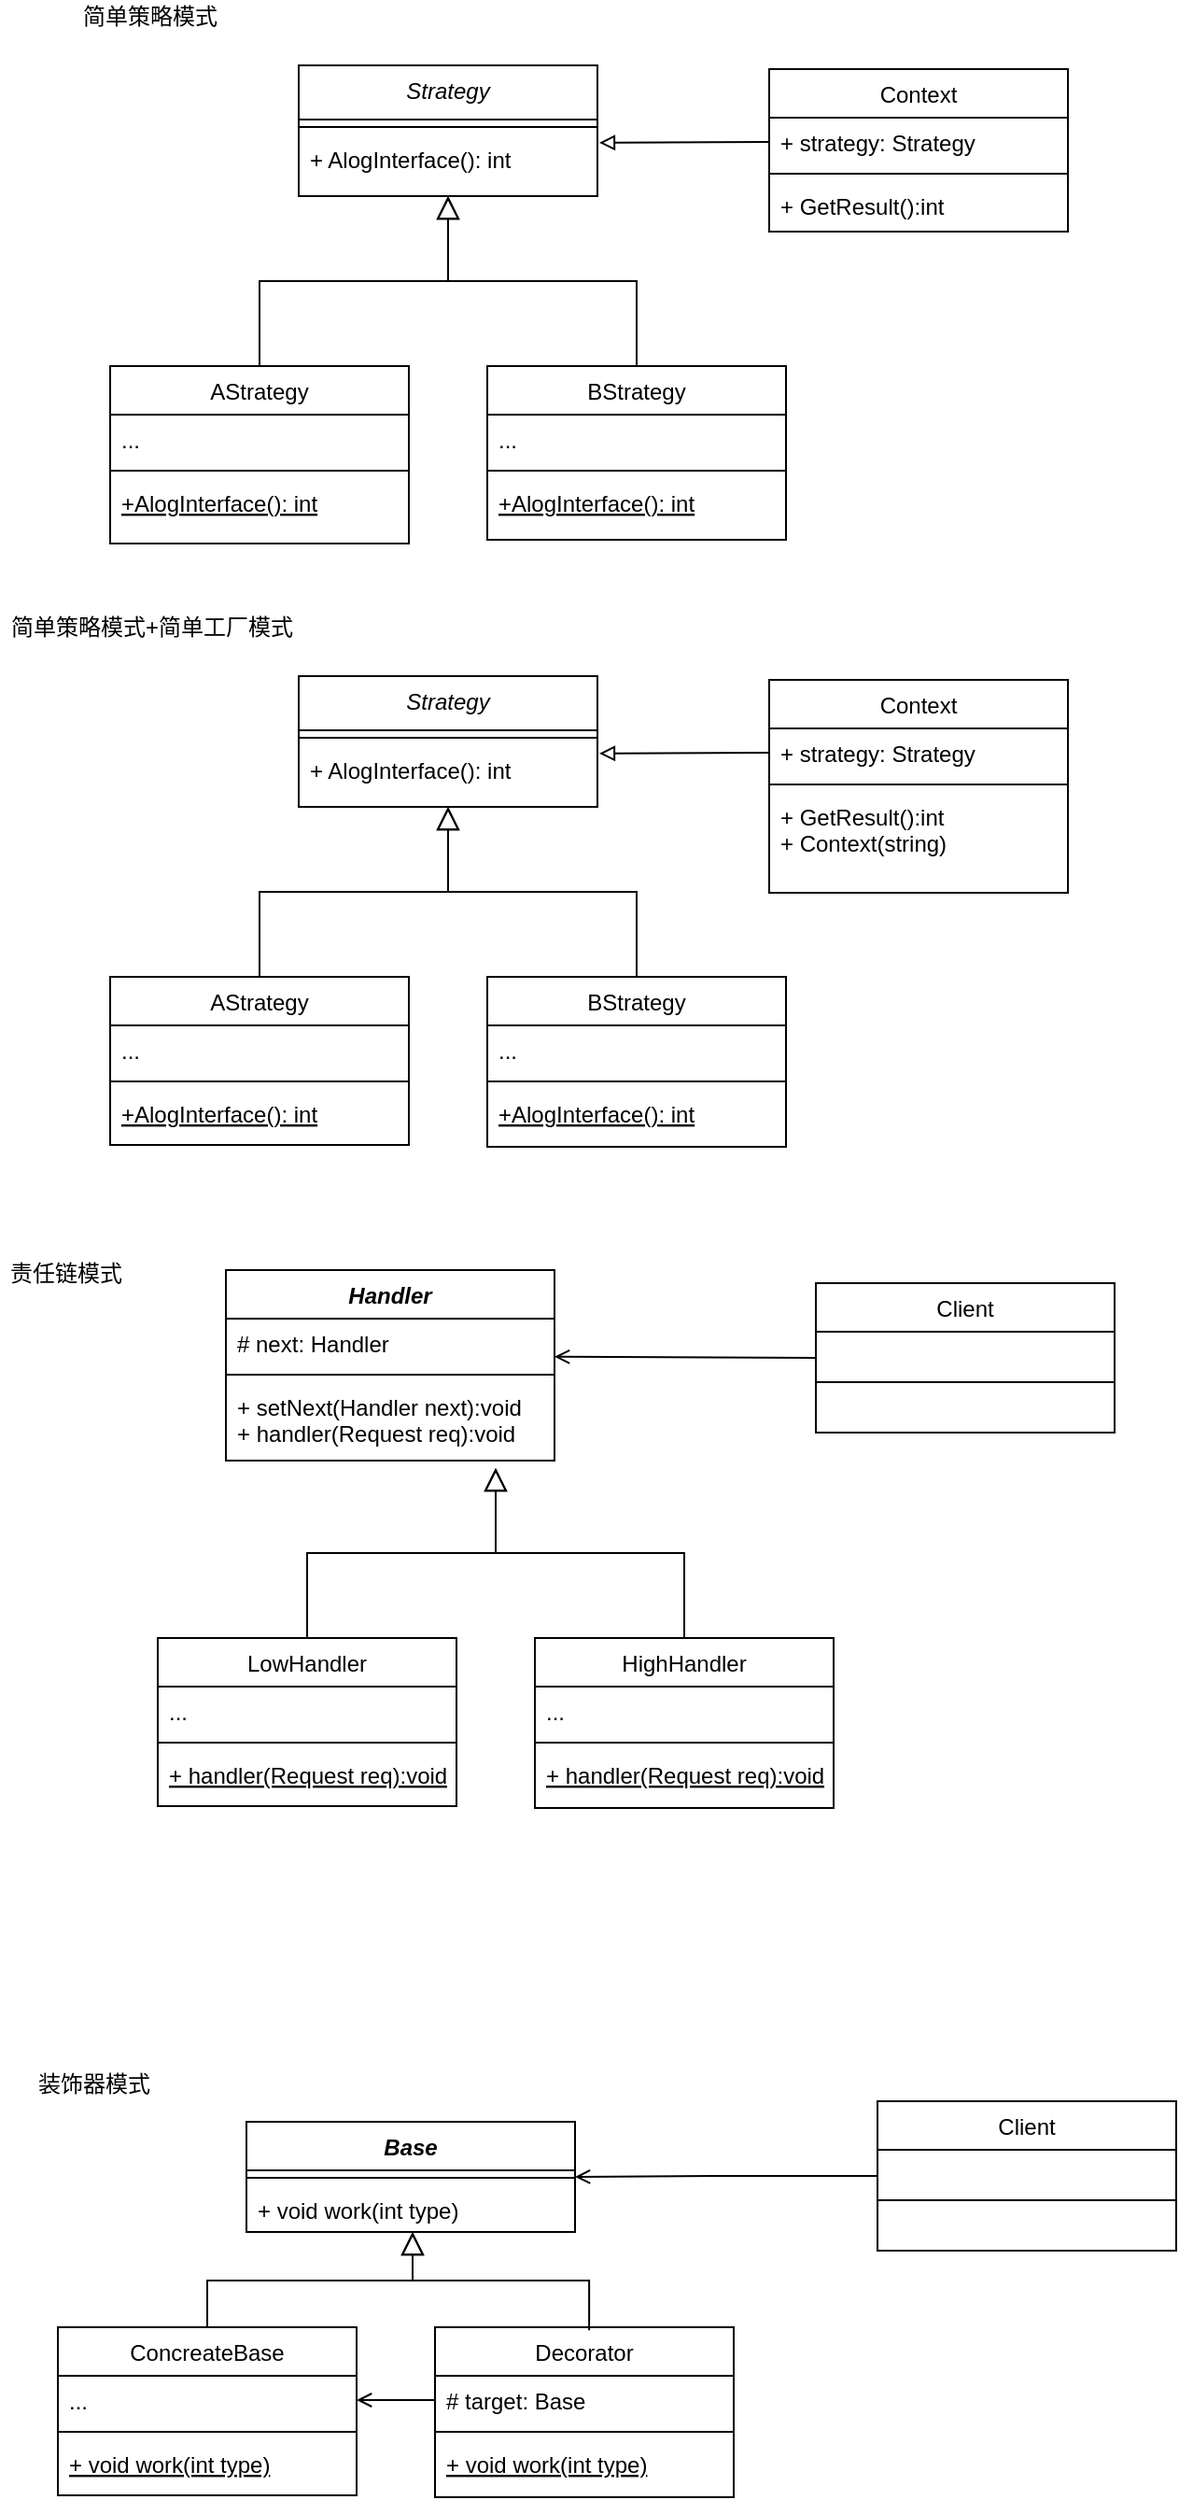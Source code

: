 <mxfile version="17.2.4" type="device"><diagram id="C5RBs43oDa-KdzZeNtuy" name="Page-1"><mxGraphModel dx="711" dy="429" grid="0" gridSize="10" guides="1" tooltips="1" connect="1" arrows="1" fold="1" page="1" pageScale="1" pageWidth="827" pageHeight="1169" math="0" shadow="0"><root><mxCell id="WIyWlLk6GJQsqaUBKTNV-0"/><mxCell id="WIyWlLk6GJQsqaUBKTNV-1" parent="WIyWlLk6GJQsqaUBKTNV-0"/><mxCell id="zkfFHV4jXpPFQw0GAbJ--0" value="Strategy" style="swimlane;fontStyle=2;align=center;verticalAlign=top;childLayout=stackLayout;horizontal=1;startSize=29;horizontalStack=0;resizeParent=1;resizeLast=0;collapsible=1;marginBottom=0;rounded=0;shadow=0;strokeWidth=1;" parent="WIyWlLk6GJQsqaUBKTNV-1" vertex="1"><mxGeometry x="220" y="120" width="160" height="70" as="geometry"><mxRectangle x="230" y="140" width="160" height="26" as="alternateBounds"/></mxGeometry></mxCell><mxCell id="zkfFHV4jXpPFQw0GAbJ--4" value="" style="line;html=1;strokeWidth=1;align=left;verticalAlign=middle;spacingTop=-1;spacingLeft=3;spacingRight=3;rotatable=0;labelPosition=right;points=[];portConstraint=eastwest;" parent="zkfFHV4jXpPFQw0GAbJ--0" vertex="1"><mxGeometry y="29" width="160" height="8" as="geometry"/></mxCell><mxCell id="zkfFHV4jXpPFQw0GAbJ--5" value="+ AlogInterface(): int" style="text;align=left;verticalAlign=top;spacingLeft=4;spacingRight=4;overflow=hidden;rotatable=0;points=[[0,0.5],[1,0.5]];portConstraint=eastwest;" parent="zkfFHV4jXpPFQw0GAbJ--0" vertex="1"><mxGeometry y="37" width="160" height="23" as="geometry"/></mxCell><mxCell id="zkfFHV4jXpPFQw0GAbJ--6" value="AStrategy" style="swimlane;fontStyle=0;align=center;verticalAlign=top;childLayout=stackLayout;horizontal=1;startSize=26;horizontalStack=0;resizeParent=1;resizeLast=0;collapsible=1;marginBottom=0;rounded=0;shadow=0;strokeWidth=1;" parent="WIyWlLk6GJQsqaUBKTNV-1" vertex="1"><mxGeometry x="119" y="281" width="160" height="95" as="geometry"><mxRectangle x="130" y="380" width="160" height="26" as="alternateBounds"/></mxGeometry></mxCell><mxCell id="zkfFHV4jXpPFQw0GAbJ--7" value="..." style="text;align=left;verticalAlign=top;spacingLeft=4;spacingRight=4;overflow=hidden;rotatable=0;points=[[0,0.5],[1,0.5]];portConstraint=eastwest;" parent="zkfFHV4jXpPFQw0GAbJ--6" vertex="1"><mxGeometry y="26" width="160" height="26" as="geometry"/></mxCell><mxCell id="zkfFHV4jXpPFQw0GAbJ--9" value="" style="line;html=1;strokeWidth=1;align=left;verticalAlign=middle;spacingTop=-1;spacingLeft=3;spacingRight=3;rotatable=0;labelPosition=right;points=[];portConstraint=eastwest;" parent="zkfFHV4jXpPFQw0GAbJ--6" vertex="1"><mxGeometry y="52" width="160" height="8" as="geometry"/></mxCell><mxCell id="zkfFHV4jXpPFQw0GAbJ--10" value="+AlogInterface(): int" style="text;align=left;verticalAlign=top;spacingLeft=4;spacingRight=4;overflow=hidden;rotatable=0;points=[[0,0.5],[1,0.5]];portConstraint=eastwest;fontStyle=4" parent="zkfFHV4jXpPFQw0GAbJ--6" vertex="1"><mxGeometry y="60" width="160" height="26" as="geometry"/></mxCell><mxCell id="zkfFHV4jXpPFQw0GAbJ--12" value="" style="endArrow=block;endSize=10;endFill=0;shadow=0;strokeWidth=1;rounded=0;edgeStyle=elbowEdgeStyle;elbow=vertical;" parent="WIyWlLk6GJQsqaUBKTNV-1" source="zkfFHV4jXpPFQw0GAbJ--6" target="zkfFHV4jXpPFQw0GAbJ--0" edge="1"><mxGeometry width="160" relative="1" as="geometry"><mxPoint x="200" y="203" as="sourcePoint"/><mxPoint x="200" y="203" as="targetPoint"/></mxGeometry></mxCell><mxCell id="zkfFHV4jXpPFQw0GAbJ--16" value="" style="endArrow=block;endSize=10;endFill=0;shadow=0;strokeWidth=1;rounded=0;edgeStyle=elbowEdgeStyle;elbow=vertical;exitX=0.5;exitY=0;exitDx=0;exitDy=0;" parent="WIyWlLk6GJQsqaUBKTNV-1" source="UuvxoceK0n72K5gJhey3-2" edge="1"><mxGeometry width="160" relative="1" as="geometry"><mxPoint x="385" y="244" as="sourcePoint"/><mxPoint x="300" y="190" as="targetPoint"/></mxGeometry></mxCell><mxCell id="zkfFHV4jXpPFQw0GAbJ--17" value="Context" style="swimlane;fontStyle=0;align=center;verticalAlign=top;childLayout=stackLayout;horizontal=1;startSize=26;horizontalStack=0;resizeParent=1;resizeLast=0;collapsible=1;marginBottom=0;rounded=0;shadow=0;strokeWidth=1;" parent="WIyWlLk6GJQsqaUBKTNV-1" vertex="1"><mxGeometry x="472" y="122" width="160" height="87" as="geometry"><mxRectangle x="550" y="140" width="160" height="26" as="alternateBounds"/></mxGeometry></mxCell><mxCell id="zkfFHV4jXpPFQw0GAbJ--18" value="+ strategy: Strategy " style="text;align=left;verticalAlign=top;spacingLeft=4;spacingRight=4;overflow=hidden;rotatable=0;points=[[0,0.5],[1,0.5]];portConstraint=eastwest;" parent="zkfFHV4jXpPFQw0GAbJ--17" vertex="1"><mxGeometry y="26" width="160" height="26" as="geometry"/></mxCell><mxCell id="zkfFHV4jXpPFQw0GAbJ--23" value="" style="line;html=1;strokeWidth=1;align=left;verticalAlign=middle;spacingTop=-1;spacingLeft=3;spacingRight=3;rotatable=0;labelPosition=right;points=[];portConstraint=eastwest;" parent="zkfFHV4jXpPFQw0GAbJ--17" vertex="1"><mxGeometry y="52" width="160" height="8" as="geometry"/></mxCell><mxCell id="zkfFHV4jXpPFQw0GAbJ--25" value="+ GetResult():int" style="text;align=left;verticalAlign=top;spacingLeft=4;spacingRight=4;overflow=hidden;rotatable=0;points=[[0,0.5],[1,0.5]];portConstraint=eastwest;" parent="zkfFHV4jXpPFQw0GAbJ--17" vertex="1"><mxGeometry y="60" width="160" height="26" as="geometry"/></mxCell><mxCell id="UuvxoceK0n72K5gJhey3-1" value="" style="endArrow=block;html=1;rounded=0;entryX=1.006;entryY=0.192;entryDx=0;entryDy=0;entryPerimeter=0;exitX=0;exitY=0.5;exitDx=0;exitDy=0;endFill=0;" parent="WIyWlLk6GJQsqaUBKTNV-1" source="zkfFHV4jXpPFQw0GAbJ--18" target="zkfFHV4jXpPFQw0GAbJ--5" edge="1"><mxGeometry width="50" height="50" relative="1" as="geometry"><mxPoint x="387" y="331" as="sourcePoint"/><mxPoint x="437" y="281" as="targetPoint"/></mxGeometry></mxCell><mxCell id="UuvxoceK0n72K5gJhey3-2" value="BStrategy" style="swimlane;fontStyle=0;align=center;verticalAlign=top;childLayout=stackLayout;horizontal=1;startSize=26;horizontalStack=0;resizeParent=1;resizeLast=0;collapsible=1;marginBottom=0;rounded=0;shadow=0;strokeWidth=1;" parent="WIyWlLk6GJQsqaUBKTNV-1" vertex="1"><mxGeometry x="321" y="281" width="160" height="93" as="geometry"><mxRectangle x="130" y="380" width="160" height="26" as="alternateBounds"/></mxGeometry></mxCell><mxCell id="UuvxoceK0n72K5gJhey3-3" value="..." style="text;align=left;verticalAlign=top;spacingLeft=4;spacingRight=4;overflow=hidden;rotatable=0;points=[[0,0.5],[1,0.5]];portConstraint=eastwest;" parent="UuvxoceK0n72K5gJhey3-2" vertex="1"><mxGeometry y="26" width="160" height="26" as="geometry"/></mxCell><mxCell id="UuvxoceK0n72K5gJhey3-4" value="" style="line;html=1;strokeWidth=1;align=left;verticalAlign=middle;spacingTop=-1;spacingLeft=3;spacingRight=3;rotatable=0;labelPosition=right;points=[];portConstraint=eastwest;" parent="UuvxoceK0n72K5gJhey3-2" vertex="1"><mxGeometry y="52" width="160" height="8" as="geometry"/></mxCell><mxCell id="UuvxoceK0n72K5gJhey3-5" value="+AlogInterface(): int" style="text;align=left;verticalAlign=top;spacingLeft=4;spacingRight=4;overflow=hidden;rotatable=0;points=[[0,0.5],[1,0.5]];portConstraint=eastwest;fontStyle=4" parent="UuvxoceK0n72K5gJhey3-2" vertex="1"><mxGeometry y="60" width="160" height="26" as="geometry"/></mxCell><mxCell id="UuvxoceK0n72K5gJhey3-6" value="简单策略模式" style="text;html=1;align=center;verticalAlign=middle;resizable=0;points=[];autosize=1;strokeColor=none;fillColor=none;" parent="WIyWlLk6GJQsqaUBKTNV-1" vertex="1"><mxGeometry x="99" y="85" width="82" height="18" as="geometry"/></mxCell><mxCell id="UuvxoceK0n72K5gJhey3-7" value="Strategy" style="swimlane;fontStyle=2;align=center;verticalAlign=top;childLayout=stackLayout;horizontal=1;startSize=29;horizontalStack=0;resizeParent=1;resizeLast=0;collapsible=1;marginBottom=0;rounded=0;shadow=0;strokeWidth=1;" parent="WIyWlLk6GJQsqaUBKTNV-1" vertex="1"><mxGeometry x="220" y="447" width="160" height="70" as="geometry"><mxRectangle x="230" y="140" width="160" height="26" as="alternateBounds"/></mxGeometry></mxCell><mxCell id="UuvxoceK0n72K5gJhey3-8" value="" style="line;html=1;strokeWidth=1;align=left;verticalAlign=middle;spacingTop=-1;spacingLeft=3;spacingRight=3;rotatable=0;labelPosition=right;points=[];portConstraint=eastwest;" parent="UuvxoceK0n72K5gJhey3-7" vertex="1"><mxGeometry y="29" width="160" height="8" as="geometry"/></mxCell><mxCell id="UuvxoceK0n72K5gJhey3-9" value="+ AlogInterface(): int" style="text;align=left;verticalAlign=top;spacingLeft=4;spacingRight=4;overflow=hidden;rotatable=0;points=[[0,0.5],[1,0.5]];portConstraint=eastwest;" parent="UuvxoceK0n72K5gJhey3-7" vertex="1"><mxGeometry y="37" width="160" height="23" as="geometry"/></mxCell><mxCell id="UuvxoceK0n72K5gJhey3-10" value="AStrategy" style="swimlane;fontStyle=0;align=center;verticalAlign=top;childLayout=stackLayout;horizontal=1;startSize=26;horizontalStack=0;resizeParent=1;resizeLast=0;collapsible=1;marginBottom=0;rounded=0;shadow=0;strokeWidth=1;" parent="WIyWlLk6GJQsqaUBKTNV-1" vertex="1"><mxGeometry x="119" y="608" width="160" height="90" as="geometry"><mxRectangle x="130" y="380" width="160" height="26" as="alternateBounds"/></mxGeometry></mxCell><mxCell id="UuvxoceK0n72K5gJhey3-11" value="..." style="text;align=left;verticalAlign=top;spacingLeft=4;spacingRight=4;overflow=hidden;rotatable=0;points=[[0,0.5],[1,0.5]];portConstraint=eastwest;" parent="UuvxoceK0n72K5gJhey3-10" vertex="1"><mxGeometry y="26" width="160" height="26" as="geometry"/></mxCell><mxCell id="UuvxoceK0n72K5gJhey3-12" value="" style="line;html=1;strokeWidth=1;align=left;verticalAlign=middle;spacingTop=-1;spacingLeft=3;spacingRight=3;rotatable=0;labelPosition=right;points=[];portConstraint=eastwest;" parent="UuvxoceK0n72K5gJhey3-10" vertex="1"><mxGeometry y="52" width="160" height="8" as="geometry"/></mxCell><mxCell id="UuvxoceK0n72K5gJhey3-13" value="+AlogInterface(): int" style="text;align=left;verticalAlign=top;spacingLeft=4;spacingRight=4;overflow=hidden;rotatable=0;points=[[0,0.5],[1,0.5]];portConstraint=eastwest;fontStyle=4" parent="UuvxoceK0n72K5gJhey3-10" vertex="1"><mxGeometry y="60" width="160" height="26" as="geometry"/></mxCell><mxCell id="UuvxoceK0n72K5gJhey3-14" value="" style="endArrow=block;endSize=10;endFill=0;shadow=0;strokeWidth=1;rounded=0;edgeStyle=elbowEdgeStyle;elbow=vertical;" parent="WIyWlLk6GJQsqaUBKTNV-1" source="UuvxoceK0n72K5gJhey3-10" target="UuvxoceK0n72K5gJhey3-7" edge="1"><mxGeometry width="160" relative="1" as="geometry"><mxPoint x="200" y="530" as="sourcePoint"/><mxPoint x="200" y="530" as="targetPoint"/></mxGeometry></mxCell><mxCell id="UuvxoceK0n72K5gJhey3-15" value="" style="endArrow=block;endSize=10;endFill=0;shadow=0;strokeWidth=1;rounded=0;edgeStyle=elbowEdgeStyle;elbow=vertical;exitX=0.5;exitY=0;exitDx=0;exitDy=0;" parent="WIyWlLk6GJQsqaUBKTNV-1" source="UuvxoceK0n72K5gJhey3-21" edge="1"><mxGeometry width="160" relative="1" as="geometry"><mxPoint x="385" y="571" as="sourcePoint"/><mxPoint x="300" y="517" as="targetPoint"/></mxGeometry></mxCell><mxCell id="UuvxoceK0n72K5gJhey3-16" value="Context" style="swimlane;fontStyle=0;align=center;verticalAlign=top;childLayout=stackLayout;horizontal=1;startSize=26;horizontalStack=0;resizeParent=1;resizeLast=0;collapsible=1;marginBottom=0;rounded=0;shadow=0;strokeWidth=1;" parent="WIyWlLk6GJQsqaUBKTNV-1" vertex="1"><mxGeometry x="472" y="449" width="160" height="114" as="geometry"><mxRectangle x="550" y="140" width="160" height="26" as="alternateBounds"/></mxGeometry></mxCell><mxCell id="UuvxoceK0n72K5gJhey3-17" value="+ strategy: Strategy " style="text;align=left;verticalAlign=top;spacingLeft=4;spacingRight=4;overflow=hidden;rotatable=0;points=[[0,0.5],[1,0.5]];portConstraint=eastwest;" parent="UuvxoceK0n72K5gJhey3-16" vertex="1"><mxGeometry y="26" width="160" height="26" as="geometry"/></mxCell><mxCell id="UuvxoceK0n72K5gJhey3-18" value="" style="line;html=1;strokeWidth=1;align=left;verticalAlign=middle;spacingTop=-1;spacingLeft=3;spacingRight=3;rotatable=0;labelPosition=right;points=[];portConstraint=eastwest;" parent="UuvxoceK0n72K5gJhey3-16" vertex="1"><mxGeometry y="52" width="160" height="8" as="geometry"/></mxCell><mxCell id="UuvxoceK0n72K5gJhey3-19" value="+ GetResult():int&#10;+ Context(string)" style="text;align=left;verticalAlign=top;spacingLeft=4;spacingRight=4;overflow=hidden;rotatable=0;points=[[0,0.5],[1,0.5]];portConstraint=eastwest;" parent="UuvxoceK0n72K5gJhey3-16" vertex="1"><mxGeometry y="60" width="160" height="54" as="geometry"/></mxCell><mxCell id="UuvxoceK0n72K5gJhey3-20" value="" style="endArrow=block;html=1;rounded=0;entryX=1.006;entryY=0.192;entryDx=0;entryDy=0;entryPerimeter=0;exitX=0;exitY=0.5;exitDx=0;exitDy=0;endFill=0;" parent="WIyWlLk6GJQsqaUBKTNV-1" source="UuvxoceK0n72K5gJhey3-17" target="UuvxoceK0n72K5gJhey3-9" edge="1"><mxGeometry width="50" height="50" relative="1" as="geometry"><mxPoint x="387" y="658" as="sourcePoint"/><mxPoint x="437" y="608" as="targetPoint"/></mxGeometry></mxCell><mxCell id="UuvxoceK0n72K5gJhey3-21" value="BStrategy" style="swimlane;fontStyle=0;align=center;verticalAlign=top;childLayout=stackLayout;horizontal=1;startSize=26;horizontalStack=0;resizeParent=1;resizeLast=0;collapsible=1;marginBottom=0;rounded=0;shadow=0;strokeWidth=1;" parent="WIyWlLk6GJQsqaUBKTNV-1" vertex="1"><mxGeometry x="321" y="608" width="160" height="91" as="geometry"><mxRectangle x="130" y="380" width="160" height="26" as="alternateBounds"/></mxGeometry></mxCell><mxCell id="UuvxoceK0n72K5gJhey3-22" value="..." style="text;align=left;verticalAlign=top;spacingLeft=4;spacingRight=4;overflow=hidden;rotatable=0;points=[[0,0.5],[1,0.5]];portConstraint=eastwest;" parent="UuvxoceK0n72K5gJhey3-21" vertex="1"><mxGeometry y="26" width="160" height="26" as="geometry"/></mxCell><mxCell id="UuvxoceK0n72K5gJhey3-23" value="" style="line;html=1;strokeWidth=1;align=left;verticalAlign=middle;spacingTop=-1;spacingLeft=3;spacingRight=3;rotatable=0;labelPosition=right;points=[];portConstraint=eastwest;" parent="UuvxoceK0n72K5gJhey3-21" vertex="1"><mxGeometry y="52" width="160" height="8" as="geometry"/></mxCell><mxCell id="UuvxoceK0n72K5gJhey3-24" value="+AlogInterface(): int" style="text;align=left;verticalAlign=top;spacingLeft=4;spacingRight=4;overflow=hidden;rotatable=0;points=[[0,0.5],[1,0.5]];portConstraint=eastwest;fontStyle=4" parent="UuvxoceK0n72K5gJhey3-21" vertex="1"><mxGeometry y="60" width="160" height="26" as="geometry"/></mxCell><mxCell id="UuvxoceK0n72K5gJhey3-25" value="简单策略模式+简单工厂模式" style="text;html=1;align=center;verticalAlign=middle;resizable=0;points=[];autosize=1;strokeColor=none;fillColor=none;" parent="WIyWlLk6GJQsqaUBKTNV-1" vertex="1"><mxGeometry x="60" y="412" width="161" height="18" as="geometry"/></mxCell><mxCell id="tJaHJ7owjkDGEUXSFkNR-0" value="责任链模式" style="text;html=1;align=center;verticalAlign=middle;resizable=0;points=[];autosize=1;strokeColor=none;fillColor=none;" vertex="1" parent="WIyWlLk6GJQsqaUBKTNV-1"><mxGeometry x="60" y="758" width="70" height="18" as="geometry"/></mxCell><mxCell id="tJaHJ7owjkDGEUXSFkNR-4" value="LowHandler" style="swimlane;fontStyle=0;align=center;verticalAlign=top;childLayout=stackLayout;horizontal=1;startSize=26;horizontalStack=0;resizeParent=1;resizeLast=0;collapsible=1;marginBottom=0;rounded=0;shadow=0;strokeWidth=1;" vertex="1" parent="WIyWlLk6GJQsqaUBKTNV-1"><mxGeometry x="144.5" y="962" width="160" height="90" as="geometry"><mxRectangle x="130" y="380" width="160" height="26" as="alternateBounds"/></mxGeometry></mxCell><mxCell id="tJaHJ7owjkDGEUXSFkNR-5" value="..." style="text;align=left;verticalAlign=top;spacingLeft=4;spacingRight=4;overflow=hidden;rotatable=0;points=[[0,0.5],[1,0.5]];portConstraint=eastwest;" vertex="1" parent="tJaHJ7owjkDGEUXSFkNR-4"><mxGeometry y="26" width="160" height="26" as="geometry"/></mxCell><mxCell id="tJaHJ7owjkDGEUXSFkNR-6" value="" style="line;html=1;strokeWidth=1;align=left;verticalAlign=middle;spacingTop=-1;spacingLeft=3;spacingRight=3;rotatable=0;labelPosition=right;points=[];portConstraint=eastwest;" vertex="1" parent="tJaHJ7owjkDGEUXSFkNR-4"><mxGeometry y="52" width="160" height="8" as="geometry"/></mxCell><mxCell id="tJaHJ7owjkDGEUXSFkNR-7" value="+ handler(Request req):void" style="text;align=left;verticalAlign=top;spacingLeft=4;spacingRight=4;overflow=hidden;rotatable=0;points=[[0,0.5],[1,0.5]];portConstraint=eastwest;fontStyle=4" vertex="1" parent="tJaHJ7owjkDGEUXSFkNR-4"><mxGeometry y="60" width="160" height="26" as="geometry"/></mxCell><mxCell id="tJaHJ7owjkDGEUXSFkNR-8" value="" style="endArrow=block;endSize=10;endFill=0;shadow=0;strokeWidth=1;rounded=0;edgeStyle=elbowEdgeStyle;elbow=vertical;" edge="1" parent="WIyWlLk6GJQsqaUBKTNV-1" source="tJaHJ7owjkDGEUXSFkNR-4"><mxGeometry width="160" relative="1" as="geometry"><mxPoint x="225.5" y="884" as="sourcePoint"/><mxPoint x="325.5" y="871" as="targetPoint"/></mxGeometry></mxCell><mxCell id="tJaHJ7owjkDGEUXSFkNR-9" value="" style="endArrow=block;endSize=10;endFill=0;shadow=0;strokeWidth=1;rounded=0;edgeStyle=elbowEdgeStyle;elbow=vertical;exitX=0.5;exitY=0;exitDx=0;exitDy=0;" edge="1" parent="WIyWlLk6GJQsqaUBKTNV-1" source="tJaHJ7owjkDGEUXSFkNR-15"><mxGeometry width="160" relative="1" as="geometry"><mxPoint x="410.5" y="925" as="sourcePoint"/><mxPoint x="325.5" y="871" as="targetPoint"/></mxGeometry></mxCell><mxCell id="tJaHJ7owjkDGEUXSFkNR-10" value="Client" style="swimlane;fontStyle=0;align=center;verticalAlign=top;childLayout=stackLayout;horizontal=1;startSize=26;horizontalStack=0;resizeParent=1;resizeLast=0;collapsible=1;marginBottom=0;rounded=0;shadow=0;strokeWidth=1;" vertex="1" parent="WIyWlLk6GJQsqaUBKTNV-1"><mxGeometry x="497" y="772" width="160" height="80" as="geometry"><mxRectangle x="550" y="140" width="160" height="26" as="alternateBounds"/></mxGeometry></mxCell><mxCell id="tJaHJ7owjkDGEUXSFkNR-12" value="" style="line;html=1;strokeWidth=1;align=left;verticalAlign=middle;spacingTop=-1;spacingLeft=3;spacingRight=3;rotatable=0;labelPosition=right;points=[];portConstraint=eastwest;" vertex="1" parent="tJaHJ7owjkDGEUXSFkNR-10"><mxGeometry y="26" width="160" height="54" as="geometry"/></mxCell><mxCell id="tJaHJ7owjkDGEUXSFkNR-15" value="HighHandler" style="swimlane;fontStyle=0;align=center;verticalAlign=top;childLayout=stackLayout;horizontal=1;startSize=26;horizontalStack=0;resizeParent=1;resizeLast=0;collapsible=1;marginBottom=0;rounded=0;shadow=0;strokeWidth=1;" vertex="1" parent="WIyWlLk6GJQsqaUBKTNV-1"><mxGeometry x="346.5" y="962" width="160" height="91" as="geometry"><mxRectangle x="130" y="380" width="160" height="26" as="alternateBounds"/></mxGeometry></mxCell><mxCell id="tJaHJ7owjkDGEUXSFkNR-16" value="..." style="text;align=left;verticalAlign=top;spacingLeft=4;spacingRight=4;overflow=hidden;rotatable=0;points=[[0,0.5],[1,0.5]];portConstraint=eastwest;" vertex="1" parent="tJaHJ7owjkDGEUXSFkNR-15"><mxGeometry y="26" width="160" height="26" as="geometry"/></mxCell><mxCell id="tJaHJ7owjkDGEUXSFkNR-17" value="" style="line;html=1;strokeWidth=1;align=left;verticalAlign=middle;spacingTop=-1;spacingLeft=3;spacingRight=3;rotatable=0;labelPosition=right;points=[];portConstraint=eastwest;" vertex="1" parent="tJaHJ7owjkDGEUXSFkNR-15"><mxGeometry y="52" width="160" height="8" as="geometry"/></mxCell><mxCell id="tJaHJ7owjkDGEUXSFkNR-18" value="+ handler(Request req):void" style="text;align=left;verticalAlign=top;spacingLeft=4;spacingRight=4;overflow=hidden;rotatable=0;points=[[0,0.5],[1,0.5]];portConstraint=eastwest;fontStyle=4" vertex="1" parent="tJaHJ7owjkDGEUXSFkNR-15"><mxGeometry y="60" width="160" height="26" as="geometry"/></mxCell><mxCell id="tJaHJ7owjkDGEUXSFkNR-29" value="Handler" style="swimlane;fontStyle=3;align=center;verticalAlign=top;childLayout=stackLayout;horizontal=1;startSize=26;horizontalStack=0;resizeParent=1;resizeParentMax=0;resizeLast=0;collapsible=1;marginBottom=0;swimlaneFillColor=default;" vertex="1" parent="WIyWlLk6GJQsqaUBKTNV-1"><mxGeometry x="181" y="765" width="176" height="102" as="geometry"/></mxCell><mxCell id="tJaHJ7owjkDGEUXSFkNR-30" value="# next: Handler " style="text;strokeColor=none;fillColor=none;align=left;verticalAlign=top;spacingLeft=4;spacingRight=4;overflow=hidden;rotatable=0;points=[[0,0.5],[1,0.5]];portConstraint=eastwest;" vertex="1" parent="tJaHJ7owjkDGEUXSFkNR-29"><mxGeometry y="26" width="176" height="26" as="geometry"/></mxCell><mxCell id="tJaHJ7owjkDGEUXSFkNR-14" value="" style="endArrow=open;html=1;rounded=0;entryX=1.006;entryY=0.192;entryDx=0;entryDy=0;entryPerimeter=0;exitX=0;exitY=0.5;exitDx=0;exitDy=0;endFill=0;" edge="1" parent="tJaHJ7owjkDGEUXSFkNR-29" source="tJaHJ7owjkDGEUXSFkNR-10"><mxGeometry width="50" height="50" relative="1" as="geometry"><mxPoint x="266.54" y="20.0" as="sourcePoint"/><mxPoint x="176.0" y="46.416" as="targetPoint"/></mxGeometry></mxCell><mxCell id="tJaHJ7owjkDGEUXSFkNR-31" value="" style="line;strokeWidth=1;fillColor=none;align=left;verticalAlign=middle;spacingTop=-1;spacingLeft=3;spacingRight=3;rotatable=0;labelPosition=right;points=[];portConstraint=eastwest;" vertex="1" parent="tJaHJ7owjkDGEUXSFkNR-29"><mxGeometry y="52" width="176" height="8" as="geometry"/></mxCell><mxCell id="tJaHJ7owjkDGEUXSFkNR-32" value="+ setNext(Handler next):void&#10;+ handler(Request req):void" style="text;strokeColor=none;fillColor=none;align=left;verticalAlign=top;spacingLeft=4;spacingRight=4;overflow=hidden;rotatable=0;points=[[0,0.5],[1,0.5]];portConstraint=eastwest;" vertex="1" parent="tJaHJ7owjkDGEUXSFkNR-29"><mxGeometry y="60" width="176" height="42" as="geometry"/></mxCell><mxCell id="tJaHJ7owjkDGEUXSFkNR-33" value="Base" style="swimlane;fontStyle=3;align=center;verticalAlign=top;childLayout=stackLayout;horizontal=1;startSize=26;horizontalStack=0;resizeParent=1;resizeParentMax=0;resizeLast=0;collapsible=1;marginBottom=0;swimlaneFillColor=default;" vertex="1" parent="WIyWlLk6GJQsqaUBKTNV-1"><mxGeometry x="192" y="1221" width="176" height="59" as="geometry"/></mxCell><mxCell id="tJaHJ7owjkDGEUXSFkNR-36" value="" style="line;strokeWidth=1;fillColor=none;align=left;verticalAlign=middle;spacingTop=-1;spacingLeft=3;spacingRight=3;rotatable=0;labelPosition=right;points=[];portConstraint=eastwest;" vertex="1" parent="tJaHJ7owjkDGEUXSFkNR-33"><mxGeometry y="26" width="176" height="8" as="geometry"/></mxCell><mxCell id="tJaHJ7owjkDGEUXSFkNR-37" value="+ void work(int type)" style="text;strokeColor=none;fillColor=none;align=left;verticalAlign=top;spacingLeft=4;spacingRight=4;overflow=hidden;rotatable=0;points=[[0,0.5],[1,0.5]];portConstraint=eastwest;" vertex="1" parent="tJaHJ7owjkDGEUXSFkNR-33"><mxGeometry y="34" width="176" height="25" as="geometry"/></mxCell><mxCell id="tJaHJ7owjkDGEUXSFkNR-38" value="装饰器模式" style="text;html=1;align=center;verticalAlign=middle;resizable=0;points=[];autosize=1;strokeColor=none;fillColor=none;" vertex="1" parent="WIyWlLk6GJQsqaUBKTNV-1"><mxGeometry x="74.5" y="1192" width="70" height="18" as="geometry"/></mxCell><mxCell id="tJaHJ7owjkDGEUXSFkNR-39" value="ConcreateBase" style="swimlane;fontStyle=0;align=center;verticalAlign=top;childLayout=stackLayout;horizontal=1;startSize=26;horizontalStack=0;resizeParent=1;resizeLast=0;collapsible=1;marginBottom=0;rounded=0;shadow=0;strokeWidth=1;" vertex="1" parent="WIyWlLk6GJQsqaUBKTNV-1"><mxGeometry x="91" y="1331" width="160" height="90" as="geometry"><mxRectangle x="130" y="380" width="160" height="26" as="alternateBounds"/></mxGeometry></mxCell><mxCell id="tJaHJ7owjkDGEUXSFkNR-40" value="..." style="text;align=left;verticalAlign=top;spacingLeft=4;spacingRight=4;overflow=hidden;rotatable=0;points=[[0,0.5],[1,0.5]];portConstraint=eastwest;" vertex="1" parent="tJaHJ7owjkDGEUXSFkNR-39"><mxGeometry y="26" width="160" height="26" as="geometry"/></mxCell><mxCell id="tJaHJ7owjkDGEUXSFkNR-41" value="" style="line;html=1;strokeWidth=1;align=left;verticalAlign=middle;spacingTop=-1;spacingLeft=3;spacingRight=3;rotatable=0;labelPosition=right;points=[];portConstraint=eastwest;" vertex="1" parent="tJaHJ7owjkDGEUXSFkNR-39"><mxGeometry y="52" width="160" height="8" as="geometry"/></mxCell><mxCell id="tJaHJ7owjkDGEUXSFkNR-42" value="+ void work(int type)" style="text;align=left;verticalAlign=top;spacingLeft=4;spacingRight=4;overflow=hidden;rotatable=0;points=[[0,0.5],[1,0.5]];portConstraint=eastwest;fontStyle=4" vertex="1" parent="tJaHJ7owjkDGEUXSFkNR-39"><mxGeometry y="60" width="160" height="26" as="geometry"/></mxCell><mxCell id="tJaHJ7owjkDGEUXSFkNR-43" value="Decorator" style="swimlane;fontStyle=0;align=center;verticalAlign=top;childLayout=stackLayout;horizontal=1;startSize=26;horizontalStack=0;resizeParent=1;resizeLast=0;collapsible=1;marginBottom=0;rounded=0;shadow=0;strokeWidth=1;" vertex="1" parent="WIyWlLk6GJQsqaUBKTNV-1"><mxGeometry x="293" y="1331" width="160" height="91" as="geometry"><mxRectangle x="130" y="380" width="160" height="26" as="alternateBounds"/></mxGeometry></mxCell><mxCell id="tJaHJ7owjkDGEUXSFkNR-44" value="# target: Base" style="text;align=left;verticalAlign=top;spacingLeft=4;spacingRight=4;overflow=hidden;rotatable=0;points=[[0,0.5],[1,0.5]];portConstraint=eastwest;" vertex="1" parent="tJaHJ7owjkDGEUXSFkNR-43"><mxGeometry y="26" width="160" height="26" as="geometry"/></mxCell><mxCell id="tJaHJ7owjkDGEUXSFkNR-45" value="" style="line;html=1;strokeWidth=1;align=left;verticalAlign=middle;spacingTop=-1;spacingLeft=3;spacingRight=3;rotatable=0;labelPosition=right;points=[];portConstraint=eastwest;" vertex="1" parent="tJaHJ7owjkDGEUXSFkNR-43"><mxGeometry y="52" width="160" height="8" as="geometry"/></mxCell><mxCell id="tJaHJ7owjkDGEUXSFkNR-46" value="+ void work(int type)" style="text;align=left;verticalAlign=top;spacingLeft=4;spacingRight=4;overflow=hidden;rotatable=0;points=[[0,0.5],[1,0.5]];portConstraint=eastwest;fontStyle=4" vertex="1" parent="tJaHJ7owjkDGEUXSFkNR-43"><mxGeometry y="60" width="160" height="26" as="geometry"/></mxCell><mxCell id="tJaHJ7owjkDGEUXSFkNR-47" value="" style="endArrow=block;endSize=10;endFill=0;shadow=0;strokeWidth=1;rounded=0;edgeStyle=elbowEdgeStyle;elbow=vertical;" edge="1" parent="WIyWlLk6GJQsqaUBKTNV-1"><mxGeometry width="160" relative="1" as="geometry"><mxPoint x="171" y="1331" as="sourcePoint"/><mxPoint x="281" y="1280" as="targetPoint"/><Array as="points"><mxPoint x="251" y="1306"/></Array></mxGeometry></mxCell><mxCell id="tJaHJ7owjkDGEUXSFkNR-48" value="" style="endArrow=block;endSize=10;endFill=0;shadow=0;strokeWidth=1;rounded=0;edgeStyle=elbowEdgeStyle;elbow=vertical;exitX=0.516;exitY=0.018;exitDx=0;exitDy=0;exitPerimeter=0;" edge="1" parent="WIyWlLk6GJQsqaUBKTNV-1" source="tJaHJ7owjkDGEUXSFkNR-43"><mxGeometry width="160" relative="1" as="geometry"><mxPoint x="421" y="1327" as="sourcePoint"/><mxPoint x="281" y="1280" as="targetPoint"/><Array as="points"><mxPoint x="328" y="1306"/></Array></mxGeometry></mxCell><mxCell id="tJaHJ7owjkDGEUXSFkNR-49" value="" style="endArrow=open;html=1;rounded=0;exitX=0;exitY=0.5;exitDx=0;exitDy=0;entryX=1;entryY=0.5;entryDx=0;entryDy=0;endFill=0;" edge="1" parent="WIyWlLk6GJQsqaUBKTNV-1" source="tJaHJ7owjkDGEUXSFkNR-44" target="tJaHJ7owjkDGEUXSFkNR-40"><mxGeometry width="50" height="50" relative="1" as="geometry"><mxPoint x="387" y="1315" as="sourcePoint"/><mxPoint x="437" y="1265" as="targetPoint"/></mxGeometry></mxCell><mxCell id="tJaHJ7owjkDGEUXSFkNR-52" style="edgeStyle=orthogonalEdgeStyle;rounded=0;orthogonalLoop=1;jettySize=auto;html=1;exitX=0;exitY=0.5;exitDx=0;exitDy=0;entryX=1;entryY=0.5;entryDx=0;entryDy=0;endArrow=open;endFill=0;" edge="1" parent="WIyWlLk6GJQsqaUBKTNV-1" source="tJaHJ7owjkDGEUXSFkNR-50" target="tJaHJ7owjkDGEUXSFkNR-33"><mxGeometry relative="1" as="geometry"/></mxCell><mxCell id="tJaHJ7owjkDGEUXSFkNR-50" value="Client" style="swimlane;fontStyle=0;align=center;verticalAlign=top;childLayout=stackLayout;horizontal=1;startSize=26;horizontalStack=0;resizeParent=1;resizeLast=0;collapsible=1;marginBottom=0;rounded=0;shadow=0;strokeWidth=1;" vertex="1" parent="WIyWlLk6GJQsqaUBKTNV-1"><mxGeometry x="530" y="1210" width="160" height="80" as="geometry"><mxRectangle x="550" y="140" width="160" height="26" as="alternateBounds"/></mxGeometry></mxCell><mxCell id="tJaHJ7owjkDGEUXSFkNR-51" value="" style="line;html=1;strokeWidth=1;align=left;verticalAlign=middle;spacingTop=-1;spacingLeft=3;spacingRight=3;rotatable=0;labelPosition=right;points=[];portConstraint=eastwest;" vertex="1" parent="tJaHJ7owjkDGEUXSFkNR-50"><mxGeometry y="26" width="160" height="54" as="geometry"/></mxCell></root></mxGraphModel></diagram></mxfile>